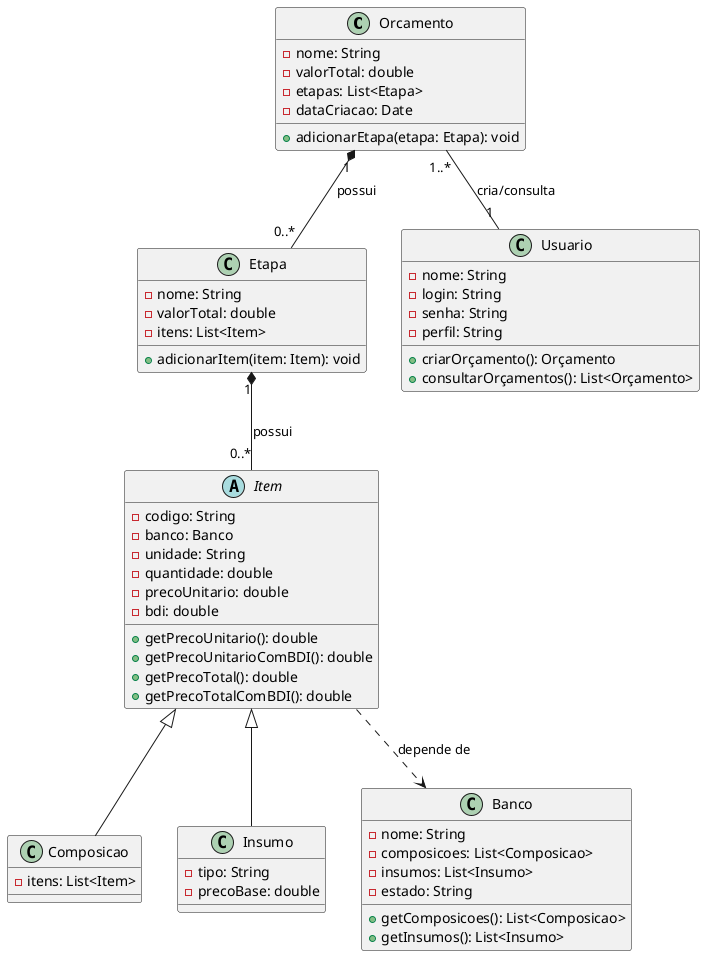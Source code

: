 @startuml Diagrama de Classe

class Orcamento {
    -nome: String
    -valorTotal: double
    -etapas: List<Etapa>
    -dataCriacao: Date
    +adicionarEtapa(etapa: Etapa): void
}

class Etapa {
    -nome: String
    -valorTotal: double
    -itens: List<Item>
    +adicionarItem(item: Item): void
}

abstract class Item {
    -codigo: String
    -banco: Banco
    -unidade: String
    -quantidade: double
    -precoUnitario: double
    -bdi: double
    +getPrecoUnitario(): double
    +getPrecoUnitarioComBDI(): double
    +getPrecoTotal(): double
    +getPrecoTotalComBDI(): double
}

class Composicao {
    -itens: List<Item>
}

class Insumo {
    -tipo: String
    -precoBase: double
}

class Banco {
    -nome: String
    -composicoes: List<Composicao>
    -insumos: List<Insumo>
    -estado: String
    +getComposicoes(): List<Composicao>
    +getInsumos(): List<Insumo>
}

class Usuario {
  - nome: String
  - login: String
  - senha: String
  - perfil: String
  + criarOrçamento(): Orçamento
  + consultarOrçamentos(): List<Orçamento>
}

Orcamento "1..*" -- "1" Usuario : cria/consulta

Orcamento "1" *-- "0..*" Etapa : possui

Etapa "1" *-- "0..*" Item : possui

Item <|-- Composicao

Item <|-- Insumo

Item ..> Banco : depende de

@enduml
